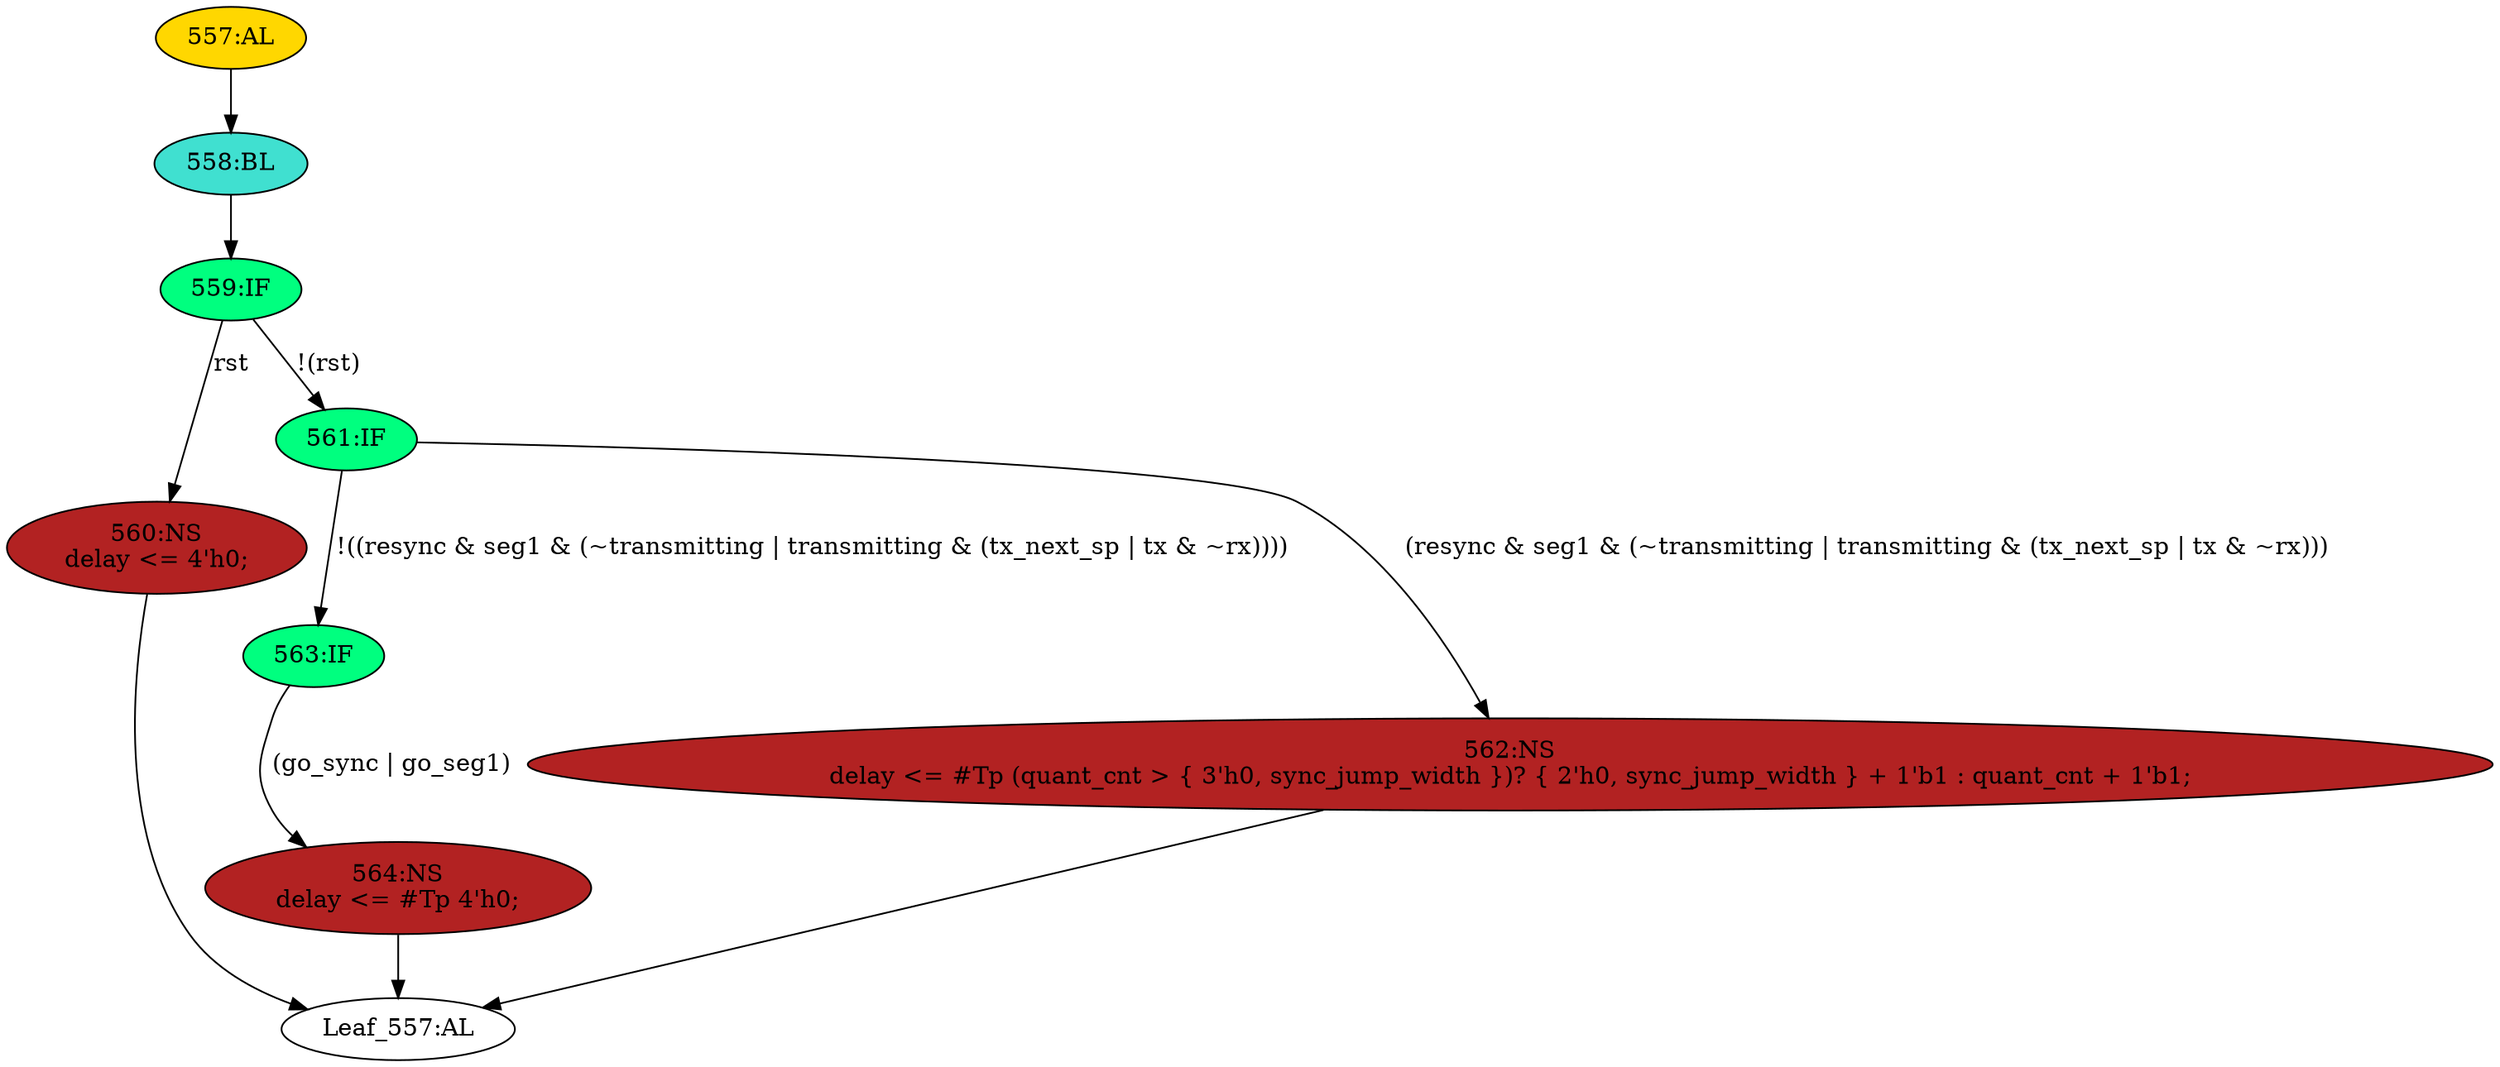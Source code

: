 strict digraph "" {
	node [label="\N"];
	"558:BL"	 [ast="<pyverilog.vparser.ast.Block object at 0x7f2998c0cf50>",
		fillcolor=turquoise,
		label="558:BL",
		statements="[]",
		style=filled,
		typ=Block];
	"559:IF"	 [ast="<pyverilog.vparser.ast.IfStatement object at 0x7f2998c0cf90>",
		fillcolor=springgreen,
		label="559:IF",
		statements="[]",
		style=filled,
		typ=IfStatement];
	"558:BL" -> "559:IF"	 [cond="[]",
		lineno=None];
	"560:NS"	 [ast="<pyverilog.vparser.ast.NonblockingSubstitution object at 0x7f2998c12dd0>",
		fillcolor=firebrick,
		label="560:NS
delay <= 4'h0;",
		statements="[<pyverilog.vparser.ast.NonblockingSubstitution object at 0x7f2998c12dd0>]",
		style=filled,
		typ=NonblockingSubstitution];
	"Leaf_557:AL"	 [def_var="['delay']",
		label="Leaf_557:AL"];
	"560:NS" -> "Leaf_557:AL"	 [cond="[]",
		lineno=None];
	"559:IF" -> "560:NS"	 [cond="['rst']",
		label=rst,
		lineno=559];
	"561:IF"	 [ast="<pyverilog.vparser.ast.IfStatement object at 0x7f2998c12050>",
		fillcolor=springgreen,
		label="561:IF",
		statements="[]",
		style=filled,
		typ=IfStatement];
	"559:IF" -> "561:IF"	 [cond="['rst']",
		label="!(rst)",
		lineno=559];
	"557:AL"	 [ast="<pyverilog.vparser.ast.Always object at 0x7f2998c12f90>",
		clk_sens=True,
		fillcolor=gold,
		label="557:AL",
		sens="['clk', 'rst']",
		statements="[]",
		style=filled,
		typ=Always,
		use_var="['tx', 'transmitting', 'rx', 'go_sync', 'seg1', 'go_seg1', 'tx_next_sp', 'quant_cnt', 'rst', 'resync', 'sync_jump_width']"];
	"557:AL" -> "558:BL"	 [cond="[]",
		lineno=None];
	"563:IF"	 [ast="<pyverilog.vparser.ast.IfStatement object at 0x7f2998c12090>",
		fillcolor=springgreen,
		label="563:IF",
		statements="[]",
		style=filled,
		typ=IfStatement];
	"564:NS"	 [ast="<pyverilog.vparser.ast.NonblockingSubstitution object at 0x7f2998c12110>",
		fillcolor=firebrick,
		label="564:NS
delay <= #Tp 4'h0;",
		statements="[<pyverilog.vparser.ast.NonblockingSubstitution object at 0x7f2998c12110>]",
		style=filled,
		typ=NonblockingSubstitution];
	"563:IF" -> "564:NS"	 [cond="['go_sync', 'go_seg1']",
		label="(go_sync | go_seg1)",
		lineno=563];
	"561:IF" -> "563:IF"	 [cond="['resync', 'seg1', 'transmitting', 'transmitting', 'tx_next_sp', 'tx', 'rx']",
		label="!((resync & seg1 & (~transmitting | transmitting & (tx_next_sp | tx & ~rx))))",
		lineno=561];
	"562:NS"	 [ast="<pyverilog.vparser.ast.NonblockingSubstitution object at 0x7f2998c12410>",
		fillcolor=firebrick,
		label="562:NS
delay <= #Tp (quant_cnt > { 3'h0, sync_jump_width })? { 2'h0, sync_jump_width } + 1'b1 : quant_cnt + 1'b1;",
		statements="[<pyverilog.vparser.ast.NonblockingSubstitution object at 0x7f2998c12410>]",
		style=filled,
		typ=NonblockingSubstitution];
	"561:IF" -> "562:NS"	 [cond="['resync', 'seg1', 'transmitting', 'transmitting', 'tx_next_sp', 'tx', 'rx']",
		label="(resync & seg1 & (~transmitting | transmitting & (tx_next_sp | tx & ~rx)))",
		lineno=561];
	"562:NS" -> "Leaf_557:AL"	 [cond="[]",
		lineno=None];
	"564:NS" -> "Leaf_557:AL"	 [cond="[]",
		lineno=None];
}
